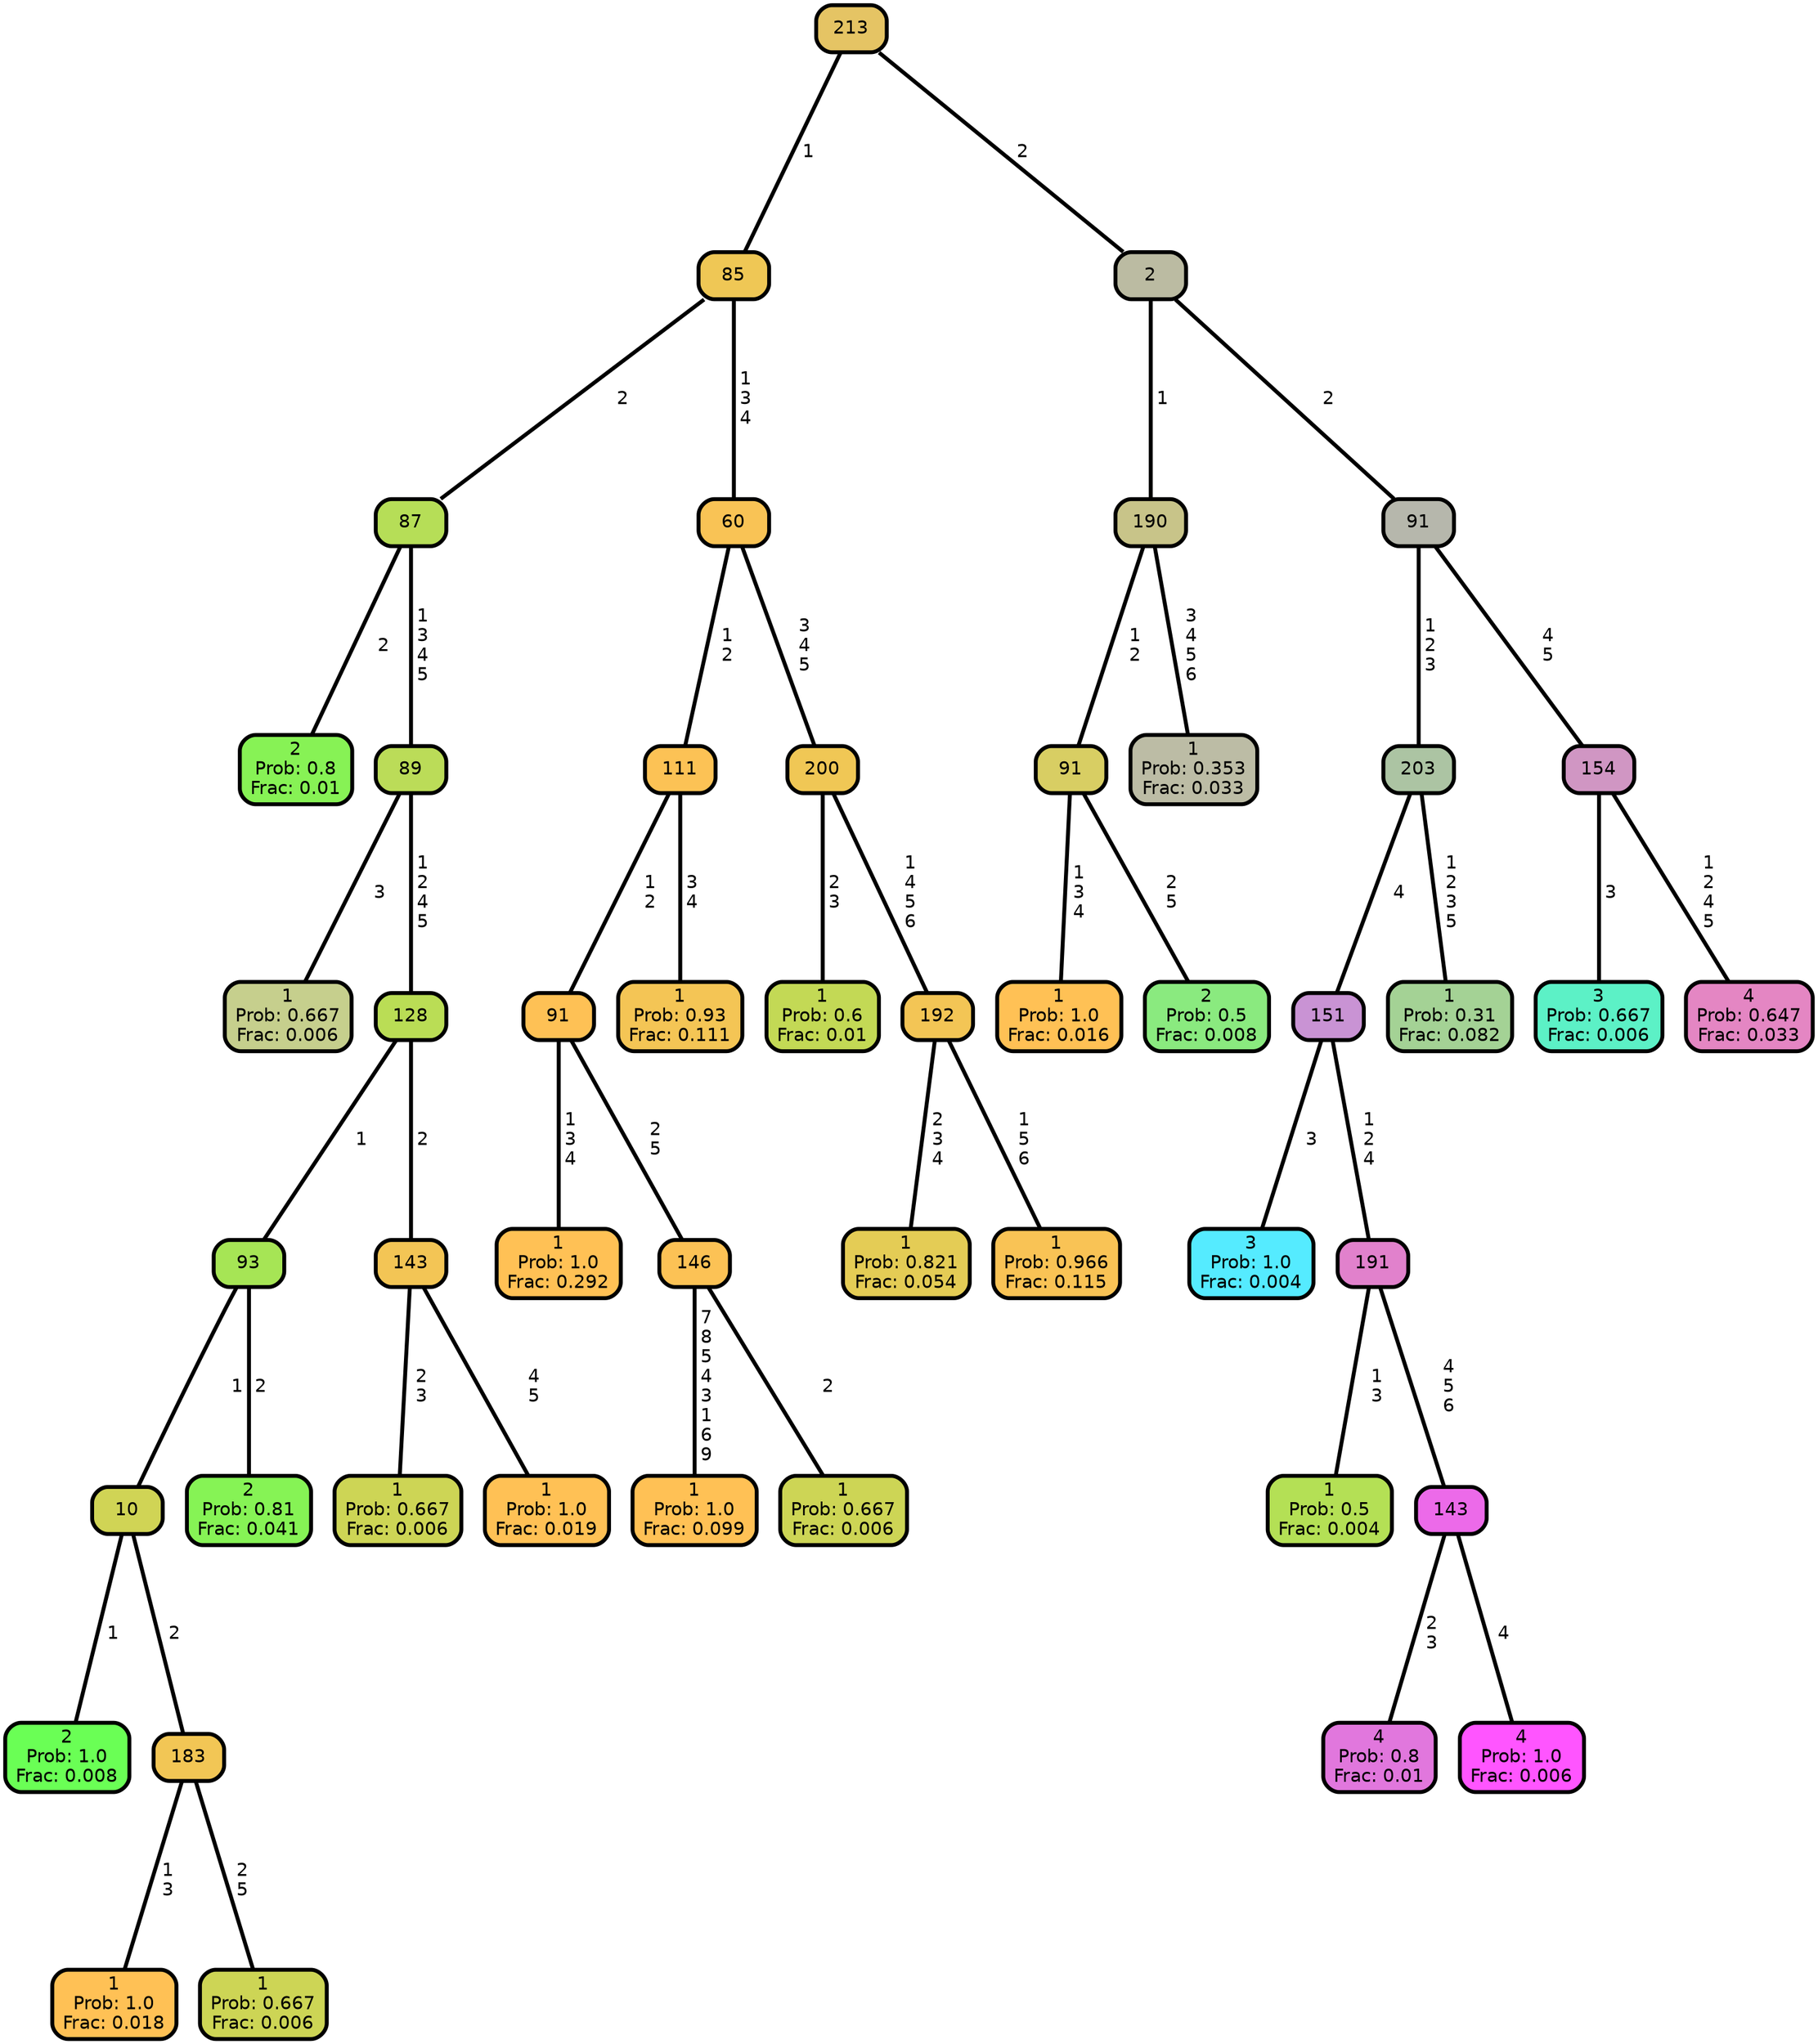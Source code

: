 graph Tree {
node [shape=box, style="filled, rounded",color="black",penwidth="3",fontcolor="black",                 fontname=helvetica] ;
graph [ranksep="0 equally", splines=straight,                 bgcolor=transparent, dpi=200] ;
edge [fontname=helvetica, color=black] ;
0 [label="2
Prob: 0.8
Frac: 0.01", fillcolor="#87f255"] ;
1 [label="87", fillcolor="#b6de57"] ;
2 [label="1
Prob: 0.667
Frac: 0.006", fillcolor="#c6cf8d"] ;
3 [label="89", fillcolor="#bbdc58"] ;
4 [label="2
Prob: 1.0
Frac: 0.008", fillcolor="#6aff55"] ;
5 [label="10", fillcolor="#d0d455"] ;
6 [label="1
Prob: 1.0
Frac: 0.018", fillcolor="#ffc155"] ;
7 [label="183", fillcolor="#f2c655"] ;
8 [label="1
Prob: 0.667
Frac: 0.006", fillcolor="#cdd555"] ;
9 [label="93", fillcolor="#a6e555"] ;
10 [label="2
Prob: 0.81
Frac: 0.041", fillcolor="#86f355"] ;
11 [label="128", fillcolor="#badd55"] ;
12 [label="1
Prob: 0.667
Frac: 0.006", fillcolor="#cdd555"] ;
13 [label="143", fillcolor="#f3c555"] ;
14 [label="1
Prob: 1.0
Frac: 0.019", fillcolor="#ffc155"] ;
15 [label="85", fillcolor="#efc755"] ;
16 [label="1
Prob: 1.0
Frac: 0.292", fillcolor="#ffc155"] ;
17 [label="91", fillcolor="#fec155"] ;
18 [label="1
Prob: 1.0
Frac: 0.099", fillcolor="#ffc155"] ;
19 [label="146", fillcolor="#fcc255"] ;
20 [label="1
Prob: 0.667
Frac: 0.006", fillcolor="#cdd555"] ;
21 [label="111", fillcolor="#fcc255"] ;
22 [label="1
Prob: 0.93
Frac: 0.111", fillcolor="#f4c555"] ;
23 [label="60", fillcolor="#f9c355"] ;
24 [label="1
Prob: 0.6
Frac: 0.01", fillcolor="#c3d955"] ;
25 [label="200", fillcolor="#f0c755"] ;
26 [label="1
Prob: 0.821
Frac: 0.054", fillcolor="#e4cc55"] ;
27 [label="192", fillcolor="#f3c555"] ;
28 [label="1
Prob: 0.966
Frac: 0.115", fillcolor="#f9c355"] ;
29 [label="213", fillcolor="#e5c464"] ;
30 [label="1
Prob: 1.0
Frac: 0.016", fillcolor="#ffc155"] ;
31 [label="91", fillcolor="#d8ce63"] ;
32 [label="2
Prob: 0.5
Frac: 0.008", fillcolor="#8aea7f"] ;
33 [label="190", fillcolor="#c8c489"] ;
34 [label="1
Prob: 0.353
Frac: 0.033", fillcolor="#bcbca5"] ;
35 [label="2", fillcolor="#bbbba2"] ;
36 [label="3
Prob: 1.0
Frac: 0.004", fillcolor="#55ebff"] ;
37 [label="151", fillcolor="#c993d4"] ;
38 [label="1
Prob: 0.5
Frac: 0.004", fillcolor="#b4e055"] ;
39 [label="191", fillcolor="#e181cc"] ;
40 [label="4
Prob: 0.8
Frac: 0.01", fillcolor="#e177dd"] ;
41 [label="143", fillcolor="#ec6ae9"] ;
42 [label="4
Prob: 1.0
Frac: 0.006", fillcolor="#ff55ff"] ;
43 [label="203", fillcolor="#acc4a3"] ;
44 [label="1
Prob: 0.31
Frac: 0.082", fillcolor="#a4d295"] ;
45 [label="91", fillcolor="#b6b7ac"] ;
46 [label="3
Prob: 0.667
Frac: 0.006", fillcolor="#5cf1c6"] ;
47 [label="154", fillcolor="#d096c3"] ;
48 [label="4
Prob: 0.647
Frac: 0.033", fillcolor="#e486c3"] ;
1 -- 0 [label=" 2",penwidth=3] ;
1 -- 3 [label=" 1\n 3\n 4\n 5",penwidth=3] ;
3 -- 2 [label=" 3",penwidth=3] ;
3 -- 11 [label=" 1\n 2\n 4\n 5",penwidth=3] ;
5 -- 4 [label=" 1",penwidth=3] ;
5 -- 7 [label=" 2",penwidth=3] ;
7 -- 6 [label=" 1\n 3",penwidth=3] ;
7 -- 8 [label=" 2\n 5",penwidth=3] ;
9 -- 5 [label=" 1",penwidth=3] ;
9 -- 10 [label=" 2",penwidth=3] ;
11 -- 9 [label=" 1",penwidth=3] ;
11 -- 13 [label=" 2",penwidth=3] ;
13 -- 12 [label=" 2\n 3",penwidth=3] ;
13 -- 14 [label=" 4\n 5",penwidth=3] ;
15 -- 1 [label=" 2",penwidth=3] ;
15 -- 23 [label=" 1\n 3\n 4",penwidth=3] ;
17 -- 16 [label=" 1\n 3\n 4",penwidth=3] ;
17 -- 19 [label=" 2\n 5",penwidth=3] ;
19 -- 18 [label=" 7\n 8\n 5\n 4\n 3\n 1\n 6\n 9",penwidth=3] ;
19 -- 20 [label=" 2",penwidth=3] ;
21 -- 17 [label=" 1\n 2",penwidth=3] ;
21 -- 22 [label=" 3\n 4",penwidth=3] ;
23 -- 21 [label=" 1\n 2",penwidth=3] ;
23 -- 25 [label=" 3\n 4\n 5",penwidth=3] ;
25 -- 24 [label=" 2\n 3",penwidth=3] ;
25 -- 27 [label=" 1\n 4\n 5\n 6",penwidth=3] ;
27 -- 26 [label=" 2\n 3\n 4",penwidth=3] ;
27 -- 28 [label=" 1\n 5\n 6",penwidth=3] ;
29 -- 15 [label=" 1",penwidth=3] ;
29 -- 35 [label=" 2",penwidth=3] ;
31 -- 30 [label=" 1\n 3\n 4",penwidth=3] ;
31 -- 32 [label=" 2\n 5",penwidth=3] ;
33 -- 31 [label=" 1\n 2",penwidth=3] ;
33 -- 34 [label=" 3\n 4\n 5\n 6",penwidth=3] ;
35 -- 33 [label=" 1",penwidth=3] ;
35 -- 45 [label=" 2",penwidth=3] ;
37 -- 36 [label=" 3",penwidth=3] ;
37 -- 39 [label=" 1\n 2\n 4",penwidth=3] ;
39 -- 38 [label=" 1\n 3",penwidth=3] ;
39 -- 41 [label=" 4\n 5\n 6",penwidth=3] ;
41 -- 40 [label=" 2\n 3",penwidth=3] ;
41 -- 42 [label=" 4",penwidth=3] ;
43 -- 37 [label=" 4",penwidth=3] ;
43 -- 44 [label=" 1\n 2\n 3\n 5",penwidth=3] ;
45 -- 43 [label=" 1\n 2\n 3",penwidth=3] ;
45 -- 47 [label=" 4\n 5",penwidth=3] ;
47 -- 46 [label=" 3",penwidth=3] ;
47 -- 48 [label=" 1\n 2\n 4\n 5",penwidth=3] ;
{rank = same;}}